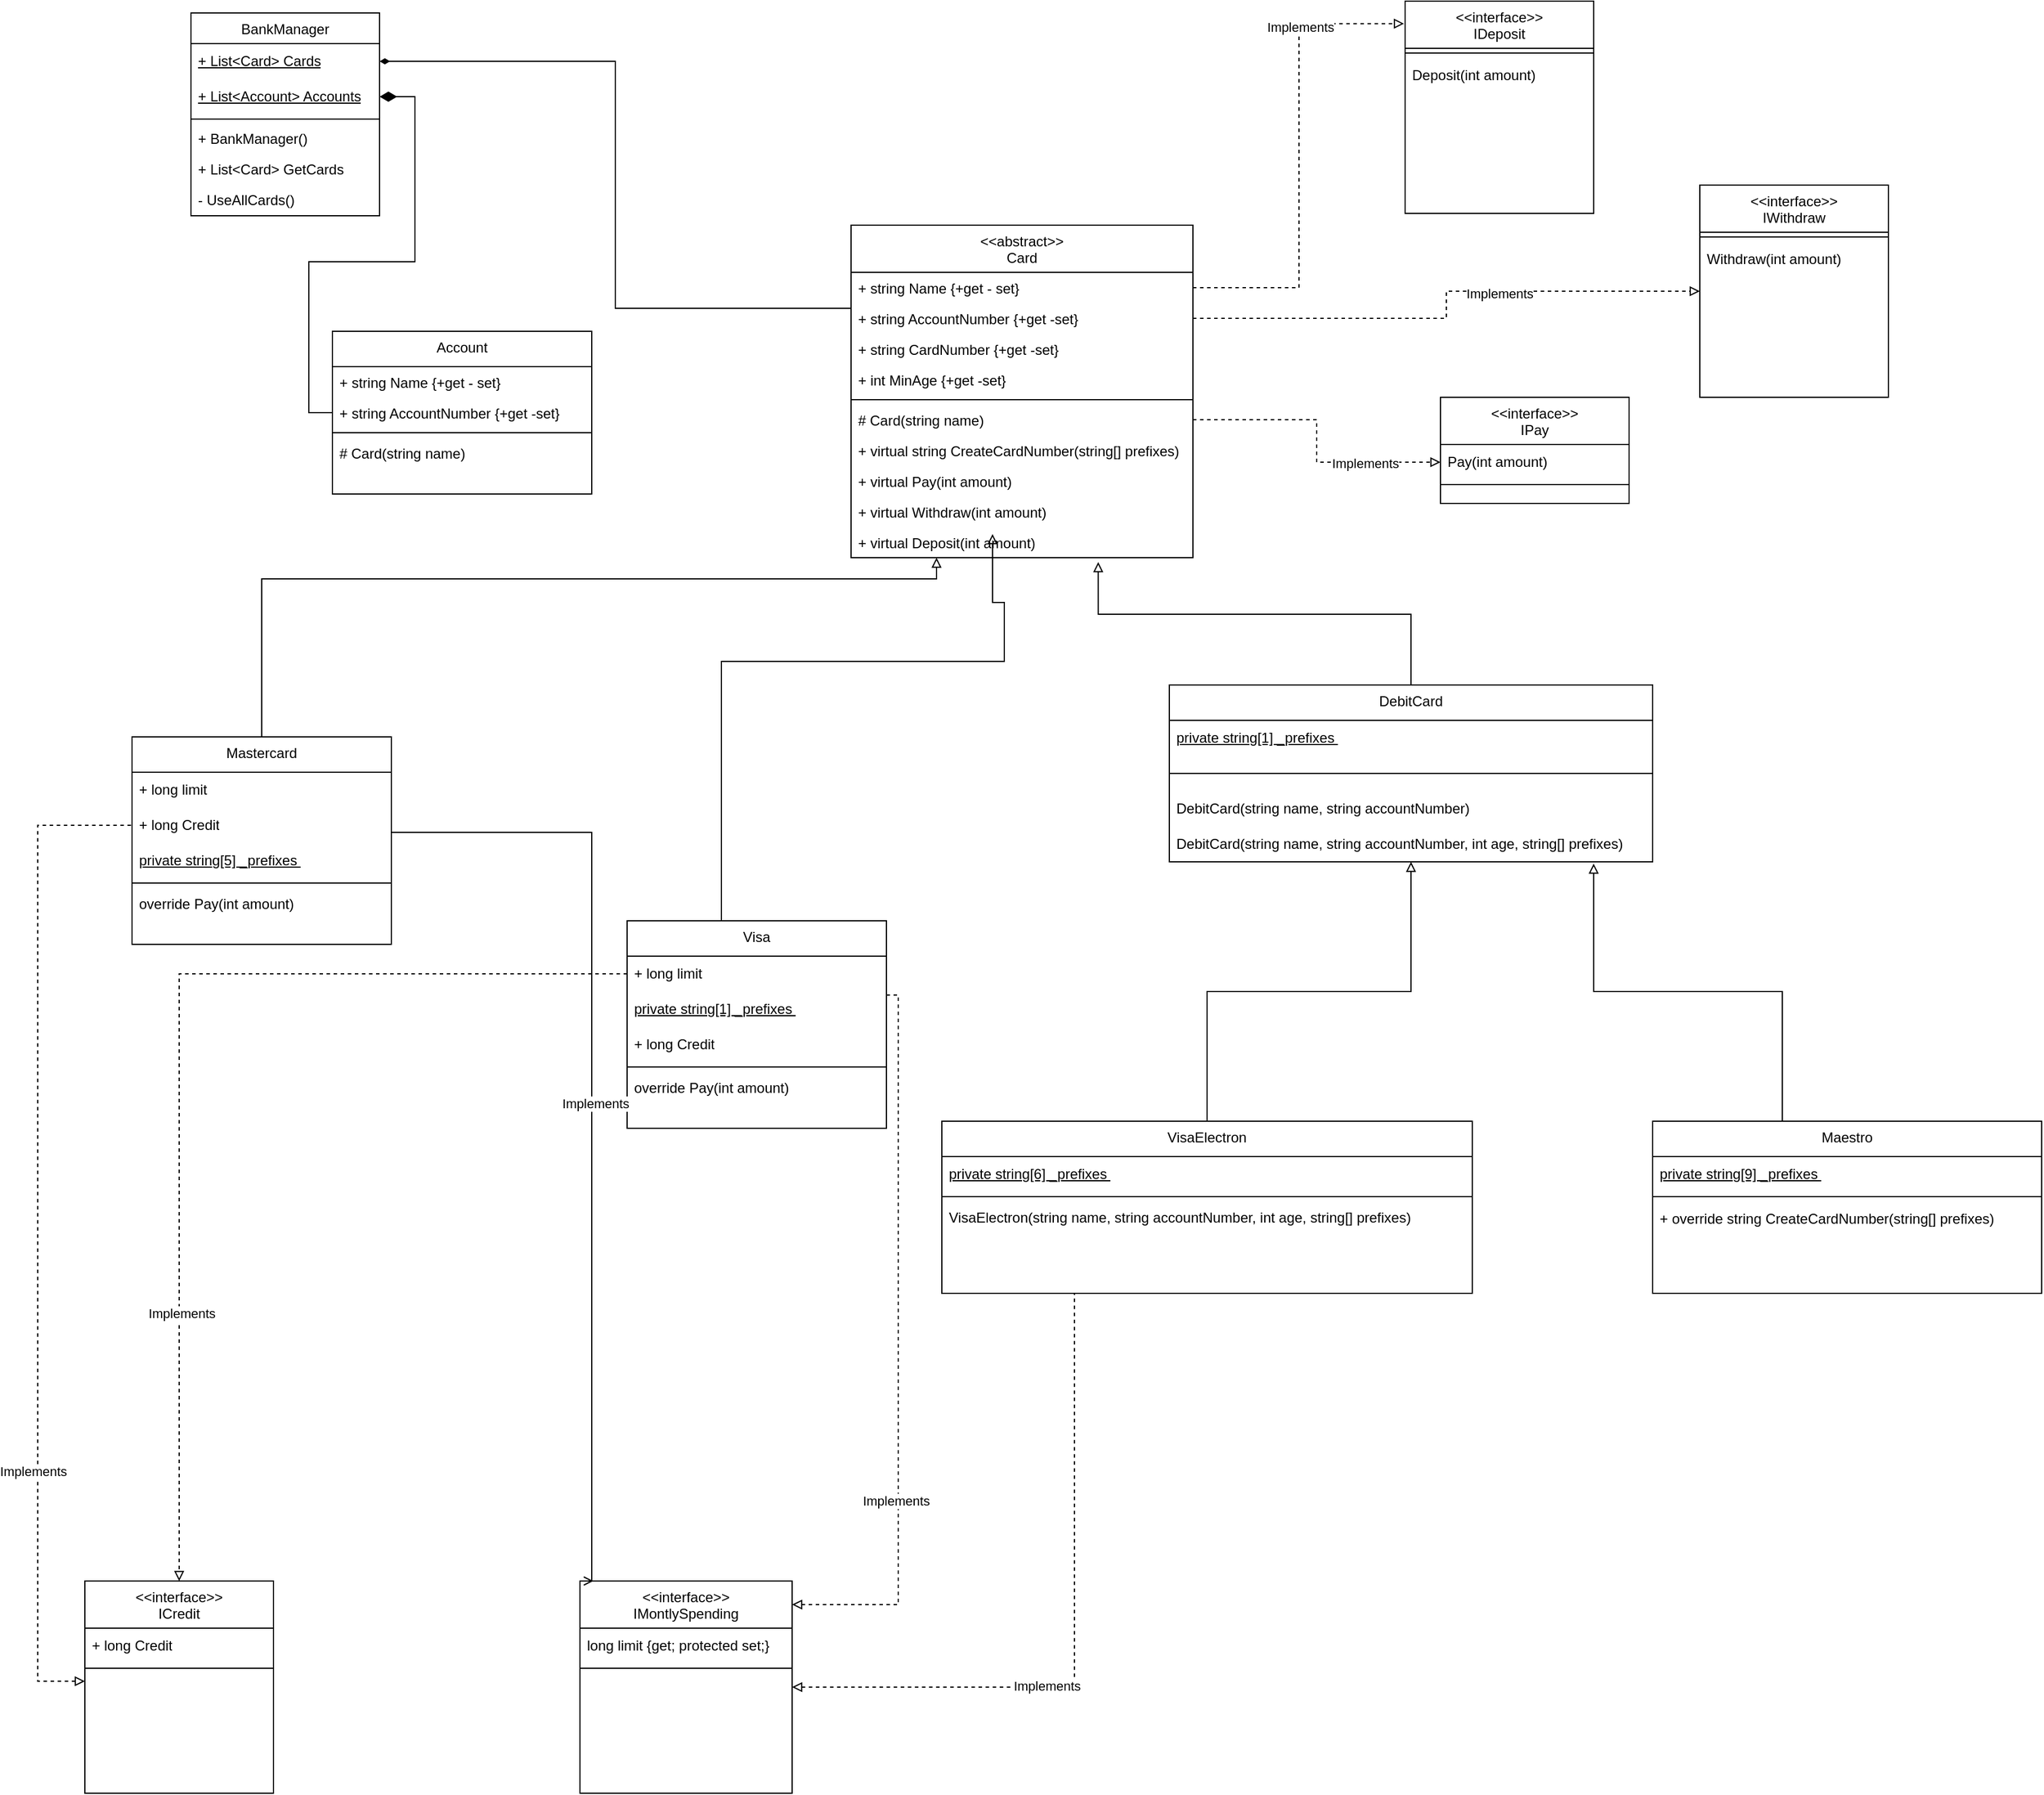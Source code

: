 <mxfile version="21.2.2" type="google">
  <diagram name="Copy of Page-1" id="BDbaHAVZFYecM28tB-B-">
    <mxGraphModel grid="1" page="1" gridSize="10" guides="1" tooltips="1" connect="1" arrows="1" fold="1" pageScale="1" pageWidth="827" pageHeight="1169" math="0" shadow="0">
      <root>
        <mxCell id="VebKBcN3mnJs3e3qyf47-0" />
        <mxCell id="VebKBcN3mnJs3e3qyf47-1" parent="VebKBcN3mnJs3e3qyf47-0" />
        <mxCell id="VebKBcN3mnJs3e3qyf47-2" value="BankManager" style="swimlane;fontStyle=0;align=center;verticalAlign=top;childLayout=stackLayout;horizontal=1;startSize=26;horizontalStack=0;resizeParent=1;resizeLast=0;collapsible=1;marginBottom=0;rounded=0;shadow=0;strokeWidth=1;" parent="VebKBcN3mnJs3e3qyf47-1" vertex="1">
          <mxGeometry x="-250" y="70" width="160" height="172" as="geometry">
            <mxRectangle x="230" y="140" width="160" height="26" as="alternateBounds" />
          </mxGeometry>
        </mxCell>
        <mxCell id="VebKBcN3mnJs3e3qyf47-3" value="&lt;u&gt;+ List&amp;lt;Card&amp;gt; Cards&lt;/u&gt;" style="text;strokeColor=none;fillColor=none;align=left;verticalAlign=middle;spacingLeft=4;spacingRight=4;overflow=hidden;points=[[0,0.5],[1,0.5]];portConstraint=eastwest;rotatable=0;whiteSpace=wrap;html=1;" parent="VebKBcN3mnJs3e3qyf47-2" vertex="1">
          <mxGeometry y="26" width="160" height="30" as="geometry" />
        </mxCell>
        <mxCell id="VebKBcN3mnJs3e3qyf47-4" value="&lt;u&gt;+ List&amp;lt;Account&amp;gt; Accounts&lt;/u&gt;" style="text;strokeColor=none;fillColor=none;align=left;verticalAlign=middle;spacingLeft=4;spacingRight=4;overflow=hidden;points=[[0,0.5],[1,0.5]];portConstraint=eastwest;rotatable=0;whiteSpace=wrap;html=1;" parent="VebKBcN3mnJs3e3qyf47-2" vertex="1">
          <mxGeometry y="56" width="160" height="30" as="geometry" />
        </mxCell>
        <mxCell id="VebKBcN3mnJs3e3qyf47-5" value="" style="line;html=1;strokeWidth=1;align=left;verticalAlign=middle;spacingTop=-1;spacingLeft=3;spacingRight=3;rotatable=0;labelPosition=right;points=[];portConstraint=eastwest;" parent="VebKBcN3mnJs3e3qyf47-2" vertex="1">
          <mxGeometry y="86" width="160" height="8" as="geometry" />
        </mxCell>
        <mxCell id="VebKBcN3mnJs3e3qyf47-6" value="+ BankManager()" style="text;strokeColor=none;fillColor=none;align=left;verticalAlign=middle;spacingLeft=4;spacingRight=4;overflow=hidden;points=[[0,0.5],[1,0.5]];portConstraint=eastwest;rotatable=0;whiteSpace=wrap;html=1;" parent="VebKBcN3mnJs3e3qyf47-2" vertex="1">
          <mxGeometry y="94" width="160" height="26" as="geometry" />
        </mxCell>
        <mxCell id="VebKBcN3mnJs3e3qyf47-7" value="+ List&amp;lt;Card&amp;gt; GetCards" style="text;strokeColor=none;fillColor=none;align=left;verticalAlign=middle;spacingLeft=4;spacingRight=4;overflow=hidden;points=[[0,0.5],[1,0.5]];portConstraint=eastwest;rotatable=0;whiteSpace=wrap;html=1;" parent="VebKBcN3mnJs3e3qyf47-2" vertex="1">
          <mxGeometry y="120" width="160" height="26" as="geometry" />
        </mxCell>
        <mxCell id="VebKBcN3mnJs3e3qyf47-8" value="- UseAllCards()" style="text;strokeColor=none;fillColor=none;align=left;verticalAlign=middle;spacingLeft=4;spacingRight=4;overflow=hidden;points=[[0,0.5],[1,0.5]];portConstraint=eastwest;rotatable=0;whiteSpace=wrap;html=1;" parent="VebKBcN3mnJs3e3qyf47-2" vertex="1">
          <mxGeometry y="146" width="160" height="26" as="geometry" />
        </mxCell>
        <mxCell id="VebKBcN3mnJs3e3qyf47-9" value="&lt;&lt;abstract&gt;&gt;&#xa;Card" style="swimlane;fontStyle=0;align=center;verticalAlign=top;childLayout=stackLayout;horizontal=1;startSize=40;horizontalStack=0;resizeParent=1;resizeLast=0;collapsible=1;marginBottom=0;rounded=0;shadow=0;strokeWidth=1;" parent="VebKBcN3mnJs3e3qyf47-1" vertex="1">
          <mxGeometry x="310" y="250" width="290" height="282" as="geometry">
            <mxRectangle x="230" y="140" width="160" height="26" as="alternateBounds" />
          </mxGeometry>
        </mxCell>
        <mxCell id="VebKBcN3mnJs3e3qyf47-10" value="+ string Name {+get - set}" style="text;align=left;verticalAlign=top;spacingLeft=4;spacingRight=4;overflow=hidden;rotatable=0;points=[[0,0.5],[1,0.5]];portConstraint=eastwest;" parent="VebKBcN3mnJs3e3qyf47-9" vertex="1">
          <mxGeometry y="40" width="290" height="26" as="geometry" />
        </mxCell>
        <mxCell id="VebKBcN3mnJs3e3qyf47-11" value="+ string AccountNumber {+get -set}" style="text;align=left;verticalAlign=top;spacingLeft=4;spacingRight=4;overflow=hidden;rotatable=0;points=[[0,0.5],[1,0.5]];portConstraint=eastwest;rounded=0;shadow=0;html=0;" parent="VebKBcN3mnJs3e3qyf47-9" vertex="1">
          <mxGeometry y="66" width="290" height="26" as="geometry" />
        </mxCell>
        <mxCell id="b7ZgIeELEThNz4QEUEBs-79" value="+ string CardNumber {+get -set}" style="text;align=left;verticalAlign=top;spacingLeft=4;spacingRight=4;overflow=hidden;rotatable=0;points=[[0,0.5],[1,0.5]];portConstraint=eastwest;rounded=0;shadow=0;html=0;" vertex="1" parent="VebKBcN3mnJs3e3qyf47-9">
          <mxGeometry y="92" width="290" height="26" as="geometry" />
        </mxCell>
        <mxCell id="b7ZgIeELEThNz4QEUEBs-80" value="+ int MinAge {+get -set}" style="text;align=left;verticalAlign=top;spacingLeft=4;spacingRight=4;overflow=hidden;rotatable=0;points=[[0,0.5],[1,0.5]];portConstraint=eastwest;rounded=0;shadow=0;html=0;" vertex="1" parent="VebKBcN3mnJs3e3qyf47-9">
          <mxGeometry y="118" width="290" height="26" as="geometry" />
        </mxCell>
        <mxCell id="VebKBcN3mnJs3e3qyf47-12" value="" style="line;html=1;strokeWidth=1;align=left;verticalAlign=middle;spacingTop=-1;spacingLeft=3;spacingRight=3;rotatable=0;labelPosition=right;points=[];portConstraint=eastwest;" parent="VebKBcN3mnJs3e3qyf47-9" vertex="1">
          <mxGeometry y="144" width="290" height="8" as="geometry" />
        </mxCell>
        <mxCell id="VebKBcN3mnJs3e3qyf47-13" value="# Card(string name)" style="text;align=left;verticalAlign=top;spacingLeft=4;spacingRight=4;overflow=hidden;rotatable=0;points=[[0,0.5],[1,0.5]];portConstraint=eastwest;rounded=0;shadow=0;html=0;" parent="VebKBcN3mnJs3e3qyf47-9" vertex="1">
          <mxGeometry y="152" width="290" height="26" as="geometry" />
        </mxCell>
        <mxCell id="b7ZgIeELEThNz4QEUEBs-74" value="+ virtual string CreateCardNumber(string[] prefixes)" style="text;align=left;verticalAlign=top;spacingLeft=4;spacingRight=4;overflow=hidden;rotatable=0;points=[[0,0.5],[1,0.5]];portConstraint=eastwest;rounded=0;shadow=0;html=0;" vertex="1" parent="VebKBcN3mnJs3e3qyf47-9">
          <mxGeometry y="178" width="290" height="26" as="geometry" />
        </mxCell>
        <mxCell id="b7ZgIeELEThNz4QEUEBs-72" value="+ virtual Pay(int amount)" style="text;align=left;verticalAlign=top;spacingLeft=4;spacingRight=4;overflow=hidden;rotatable=0;points=[[0,0.5],[1,0.5]];portConstraint=eastwest;rounded=0;shadow=0;html=0;" vertex="1" parent="VebKBcN3mnJs3e3qyf47-9">
          <mxGeometry y="204" width="290" height="26" as="geometry" />
        </mxCell>
        <mxCell id="b7ZgIeELEThNz4QEUEBs-73" value="+ virtual Withdraw(int amount)" style="text;align=left;verticalAlign=top;spacingLeft=4;spacingRight=4;overflow=hidden;rotatable=0;points=[[0,0.5],[1,0.5]];portConstraint=eastwest;rounded=0;shadow=0;html=0;" vertex="1" parent="VebKBcN3mnJs3e3qyf47-9">
          <mxGeometry y="230" width="290" height="26" as="geometry" />
        </mxCell>
        <mxCell id="b7ZgIeELEThNz4QEUEBs-75" value="+ virtual Deposit(int amount)" style="text;align=left;verticalAlign=top;spacingLeft=4;spacingRight=4;overflow=hidden;rotatable=0;points=[[0,0.5],[1,0.5]];portConstraint=eastwest;rounded=0;shadow=0;html=0;" vertex="1" parent="VebKBcN3mnJs3e3qyf47-9">
          <mxGeometry y="256" width="290" height="26" as="geometry" />
        </mxCell>
        <mxCell id="VebKBcN3mnJs3e3qyf47-14" value="&lt;&lt;interface&gt;&gt;&#xa;IDeposit" style="swimlane;fontStyle=0;align=center;verticalAlign=top;childLayout=stackLayout;horizontal=1;startSize=40;horizontalStack=0;resizeParent=1;resizeLast=0;collapsible=1;marginBottom=0;rounded=0;shadow=0;strokeWidth=1;" parent="VebKBcN3mnJs3e3qyf47-1" vertex="1">
          <mxGeometry x="780" y="60" width="160" height="180" as="geometry">
            <mxRectangle x="230" y="140" width="160" height="26" as="alternateBounds" />
          </mxGeometry>
        </mxCell>
        <mxCell id="VebKBcN3mnJs3e3qyf47-15" value="" style="line;html=1;strokeWidth=1;align=left;verticalAlign=middle;spacingTop=-1;spacingLeft=3;spacingRight=3;rotatable=0;labelPosition=right;points=[];portConstraint=eastwest;" parent="VebKBcN3mnJs3e3qyf47-14" vertex="1">
          <mxGeometry y="40" width="160" height="8" as="geometry" />
        </mxCell>
        <mxCell id="b7ZgIeELEThNz4QEUEBs-77" value="Deposit(int amount)" style="text;strokeColor=none;fillColor=none;align=left;verticalAlign=middle;spacingLeft=4;spacingRight=4;overflow=hidden;points=[[0,0.5],[1,0.5]];portConstraint=eastwest;rotatable=0;whiteSpace=wrap;html=1;" vertex="1" parent="VebKBcN3mnJs3e3qyf47-14">
          <mxGeometry y="48" width="160" height="30" as="geometry" />
        </mxCell>
        <mxCell id="VebKBcN3mnJs3e3qyf47-16" value="&lt;&lt;interface&gt;&gt;&#xa;IWithdraw" style="swimlane;fontStyle=0;align=center;verticalAlign=top;childLayout=stackLayout;horizontal=1;startSize=40;horizontalStack=0;resizeParent=1;resizeLast=0;collapsible=1;marginBottom=0;rounded=0;shadow=0;strokeWidth=1;" parent="VebKBcN3mnJs3e3qyf47-1" vertex="1">
          <mxGeometry x="1030" y="216" width="160" height="180" as="geometry">
            <mxRectangle x="230" y="140" width="160" height="26" as="alternateBounds" />
          </mxGeometry>
        </mxCell>
        <mxCell id="VebKBcN3mnJs3e3qyf47-17" value="" style="line;html=1;strokeWidth=1;align=left;verticalAlign=middle;spacingTop=-1;spacingLeft=3;spacingRight=3;rotatable=0;labelPosition=right;points=[];portConstraint=eastwest;" parent="VebKBcN3mnJs3e3qyf47-16" vertex="1">
          <mxGeometry y="40" width="160" height="8" as="geometry" />
        </mxCell>
        <mxCell id="b7ZgIeELEThNz4QEUEBs-78" value="Withdraw(int amount)" style="text;strokeColor=none;fillColor=none;align=left;verticalAlign=middle;spacingLeft=4;spacingRight=4;overflow=hidden;points=[[0,0.5],[1,0.5]];portConstraint=eastwest;rotatable=0;whiteSpace=wrap;html=1;" vertex="1" parent="VebKBcN3mnJs3e3qyf47-16">
          <mxGeometry y="48" width="160" height="30" as="geometry" />
        </mxCell>
        <mxCell id="VebKBcN3mnJs3e3qyf47-18" value="&lt;&lt;interface&gt;&gt;&#xa;IPay" style="swimlane;fontStyle=0;align=center;verticalAlign=top;childLayout=stackLayout;horizontal=1;startSize=40;horizontalStack=0;resizeParent=1;resizeLast=0;collapsible=1;marginBottom=0;rounded=0;shadow=0;strokeWidth=1;" parent="VebKBcN3mnJs3e3qyf47-1" vertex="1">
          <mxGeometry x="810" y="396" width="160" height="90" as="geometry">
            <mxRectangle x="230" y="140" width="160" height="26" as="alternateBounds" />
          </mxGeometry>
        </mxCell>
        <mxCell id="VebKBcN3mnJs3e3qyf47-19" value="Pay(int amount)" style="text;strokeColor=none;fillColor=none;align=left;verticalAlign=middle;spacingLeft=4;spacingRight=4;overflow=hidden;points=[[0,0.5],[1,0.5]];portConstraint=eastwest;rotatable=0;whiteSpace=wrap;html=1;" parent="VebKBcN3mnJs3e3qyf47-18" vertex="1">
          <mxGeometry y="40" width="160" height="30" as="geometry" />
        </mxCell>
        <mxCell id="VebKBcN3mnJs3e3qyf47-20" value="" style="line;html=1;strokeWidth=1;align=left;verticalAlign=middle;spacingTop=-1;spacingLeft=3;spacingRight=3;rotatable=0;labelPosition=right;points=[];portConstraint=eastwest;" parent="VebKBcN3mnJs3e3qyf47-18" vertex="1">
          <mxGeometry y="70" width="160" height="8" as="geometry" />
        </mxCell>
        <mxCell id="b7ZgIeELEThNz4QEUEBs-49" style="edgeStyle=orthogonalEdgeStyle;rounded=0;orthogonalLoop=1;jettySize=auto;html=1;entryX=0.25;entryY=1;entryDx=0;entryDy=0;endArrow=none;endFill=0;startArrow=block;startFill=0;dashed=1;" edge="1" parent="VebKBcN3mnJs3e3qyf47-1" source="VebKBcN3mnJs3e3qyf47-21" target="VebKBcN3mnJs3e3qyf47-37">
          <mxGeometry relative="1" as="geometry" />
        </mxCell>
        <mxCell id="b7ZgIeELEThNz4QEUEBs-50" value="Implements" style="edgeLabel;html=1;align=center;verticalAlign=middle;resizable=0;points=[];" connectable="0" vertex="1" parent="b7ZgIeELEThNz4QEUEBs-49">
          <mxGeometry x="-0.249" y="1" relative="1" as="geometry">
            <mxPoint as="offset" />
          </mxGeometry>
        </mxCell>
        <mxCell id="VebKBcN3mnJs3e3qyf47-21" value="&lt;&lt;interface&gt;&gt;&#xa;IMontlySpending" style="swimlane;fontStyle=0;align=center;verticalAlign=top;childLayout=stackLayout;horizontal=1;startSize=40;horizontalStack=0;resizeParent=1;resizeLast=0;collapsible=1;marginBottom=0;rounded=0;shadow=0;strokeWidth=1;" parent="VebKBcN3mnJs3e3qyf47-1" vertex="1">
          <mxGeometry x="80" y="1400" width="180" height="180" as="geometry">
            <mxRectangle x="230" y="140" width="160" height="26" as="alternateBounds" />
          </mxGeometry>
        </mxCell>
        <mxCell id="b7ZgIeELEThNz4QEUEBs-48" value="long limit {get; protected set;}" style="text;strokeColor=none;fillColor=none;align=left;verticalAlign=middle;spacingLeft=4;spacingRight=4;overflow=hidden;points=[[0,0.5],[1,0.5]];portConstraint=eastwest;rotatable=0;whiteSpace=wrap;html=1;" vertex="1" parent="VebKBcN3mnJs3e3qyf47-21">
          <mxGeometry y="40" width="180" height="30" as="geometry" />
        </mxCell>
        <mxCell id="VebKBcN3mnJs3e3qyf47-22" value="" style="line;html=1;strokeWidth=1;align=left;verticalAlign=middle;spacingTop=-1;spacingLeft=3;spacingRight=3;rotatable=0;labelPosition=right;points=[];portConstraint=eastwest;" parent="VebKBcN3mnJs3e3qyf47-21" vertex="1">
          <mxGeometry y="70" width="180" height="8" as="geometry" />
        </mxCell>
        <mxCell id="b7ZgIeELEThNz4QEUEBs-21" style="edgeStyle=orthogonalEdgeStyle;rounded=0;orthogonalLoop=1;jettySize=auto;html=1;entryX=0.25;entryY=1;entryDx=0;entryDy=0;exitX=0.5;exitY=0;exitDx=0;exitDy=0;endArrow=block;endFill=0;" edge="1" parent="VebKBcN3mnJs3e3qyf47-1" source="VebKBcN3mnJs3e3qyf47-23" target="VebKBcN3mnJs3e3qyf47-9">
          <mxGeometry relative="1" as="geometry">
            <Array as="points">
              <mxPoint x="-60" y="550" />
              <mxPoint x="365" y="550" />
            </Array>
          </mxGeometry>
        </mxCell>
        <mxCell id="VebKBcN3mnJs3e3qyf47-23" value="Mastercard" style="swimlane;fontStyle=0;align=center;verticalAlign=top;childLayout=stackLayout;horizontal=1;startSize=30;horizontalStack=0;resizeParent=1;resizeLast=0;collapsible=1;marginBottom=0;rounded=0;shadow=0;strokeWidth=1;" parent="VebKBcN3mnJs3e3qyf47-1" vertex="1">
          <mxGeometry x="-300" y="684" width="220" height="176" as="geometry">
            <mxRectangle x="230" y="140" width="160" height="26" as="alternateBounds" />
          </mxGeometry>
        </mxCell>
        <mxCell id="b7ZgIeELEThNz4QEUEBs-55" value="+ long limit" style="text;strokeColor=none;fillColor=none;align=left;verticalAlign=middle;spacingLeft=4;spacingRight=4;overflow=hidden;points=[[0,0.5],[1,0.5]];portConstraint=eastwest;rotatable=0;whiteSpace=wrap;html=1;" vertex="1" parent="VebKBcN3mnJs3e3qyf47-23">
          <mxGeometry y="30" width="220" height="30" as="geometry" />
        </mxCell>
        <mxCell id="VebKBcN3mnJs3e3qyf47-24" value="+ long Credit" style="text;strokeColor=none;fillColor=none;align=left;verticalAlign=middle;spacingLeft=4;spacingRight=4;overflow=hidden;points=[[0,0.5],[1,0.5]];portConstraint=eastwest;rotatable=0;whiteSpace=wrap;html=1;" parent="VebKBcN3mnJs3e3qyf47-23" vertex="1">
          <mxGeometry y="60" width="220" height="30" as="geometry" />
        </mxCell>
        <mxCell id="b7ZgIeELEThNz4QEUEBs-70" value="&lt;u style=&quot;&quot;&gt;private string[5] _prefixes&amp;nbsp;&lt;/u&gt;" style="text;strokeColor=none;fillColor=none;align=left;verticalAlign=middle;spacingLeft=4;spacingRight=4;overflow=hidden;points=[[0,0.5],[1,0.5]];portConstraint=eastwest;rotatable=0;whiteSpace=wrap;html=1;" vertex="1" parent="VebKBcN3mnJs3e3qyf47-23">
          <mxGeometry y="90" width="220" height="30" as="geometry" />
        </mxCell>
        <mxCell id="VebKBcN3mnJs3e3qyf47-25" value="" style="line;html=1;strokeWidth=1;align=left;verticalAlign=middle;spacingTop=-1;spacingLeft=3;spacingRight=3;rotatable=0;labelPosition=right;points=[];portConstraint=eastwest;" parent="VebKBcN3mnJs3e3qyf47-23" vertex="1">
          <mxGeometry y="120" width="220" height="8" as="geometry" />
        </mxCell>
        <mxCell id="VebKBcN3mnJs3e3qyf47-27" value="override Pay(int amount)" style="text;align=left;verticalAlign=top;spacingLeft=4;spacingRight=4;overflow=hidden;rotatable=0;points=[[0,0.5],[1,0.5]];portConstraint=eastwest;rounded=0;shadow=0;html=0;" parent="VebKBcN3mnJs3e3qyf47-23" vertex="1">
          <mxGeometry y="128" width="220" height="26" as="geometry" />
        </mxCell>
        <mxCell id="b7ZgIeELEThNz4QEUEBs-19" style="edgeStyle=orthogonalEdgeStyle;rounded=0;orthogonalLoop=1;jettySize=auto;html=1;entryX=0.5;entryY=1;entryDx=0;entryDy=0;endArrow=block;endFill=0;" edge="1" parent="VebKBcN3mnJs3e3qyf47-1" source="VebKBcN3mnJs3e3qyf47-37" target="b7ZgIeELEThNz4QEUEBs-13">
          <mxGeometry relative="1" as="geometry" />
        </mxCell>
        <mxCell id="VebKBcN3mnJs3e3qyf47-37" value="VisaElectron" style="swimlane;fontStyle=0;align=center;verticalAlign=top;childLayout=stackLayout;horizontal=1;startSize=30;horizontalStack=0;resizeParent=1;resizeLast=0;collapsible=1;marginBottom=0;rounded=0;shadow=0;strokeWidth=1;" parent="VebKBcN3mnJs3e3qyf47-1" vertex="1">
          <mxGeometry x="387" y="1010" width="450" height="146" as="geometry">
            <mxRectangle x="230" y="140" width="160" height="26" as="alternateBounds" />
          </mxGeometry>
        </mxCell>
        <mxCell id="b7ZgIeELEThNz4QEUEBs-68" value="&lt;u style=&quot;&quot;&gt;private string[6] _prefixes&amp;nbsp;&lt;/u&gt;" style="text;strokeColor=none;fillColor=none;align=left;verticalAlign=middle;spacingLeft=4;spacingRight=4;overflow=hidden;points=[[0,0.5],[1,0.5]];portConstraint=eastwest;rotatable=0;whiteSpace=wrap;html=1;" vertex="1" parent="VebKBcN3mnJs3e3qyf47-37">
          <mxGeometry y="30" width="450" height="30" as="geometry" />
        </mxCell>
        <mxCell id="VebKBcN3mnJs3e3qyf47-38" value="" style="line;html=1;strokeWidth=1;align=left;verticalAlign=middle;spacingTop=-1;spacingLeft=3;spacingRight=3;rotatable=0;labelPosition=right;points=[];portConstraint=eastwest;" parent="VebKBcN3mnJs3e3qyf47-37" vertex="1">
          <mxGeometry y="60" width="450" height="8" as="geometry" />
        </mxCell>
        <mxCell id="b7ZgIeELEThNz4QEUEBs-23" value="VisaElectron(string name, string accountNumber, int age, string[] prefixes)" style="text;align=left;verticalAlign=top;spacingLeft=4;spacingRight=4;overflow=hidden;rotatable=0;points=[[0,0.5],[1,0.5]];portConstraint=eastwest;rounded=0;shadow=0;html=0;" vertex="1" parent="VebKBcN3mnJs3e3qyf47-37">
          <mxGeometry y="68" width="450" height="26" as="geometry" />
        </mxCell>
        <mxCell id="b7ZgIeELEThNz4QEUEBs-22" style="edgeStyle=orthogonalEdgeStyle;rounded=0;orthogonalLoop=1;jettySize=auto;html=1;endArrow=block;endFill=0;" edge="1" parent="VebKBcN3mnJs3e3qyf47-1" source="b7ZgIeELEThNz4QEUEBs-2">
          <mxGeometry relative="1" as="geometry">
            <mxPoint x="430" y="512" as="targetPoint" />
            <Array as="points">
              <mxPoint x="200" y="620" />
              <mxPoint x="440" y="620" />
              <mxPoint x="440" y="570" />
              <mxPoint x="430" y="570" />
            </Array>
          </mxGeometry>
        </mxCell>
        <mxCell id="b7ZgIeELEThNz4QEUEBs-51" style="edgeStyle=orthogonalEdgeStyle;rounded=0;orthogonalLoop=1;jettySize=auto;html=1;endArrow=block;endFill=0;dashed=1;" edge="1" parent="VebKBcN3mnJs3e3qyf47-1" source="b7ZgIeELEThNz4QEUEBs-2" target="VebKBcN3mnJs3e3qyf47-21">
          <mxGeometry relative="1" as="geometry">
            <Array as="points">
              <mxPoint x="350" y="903" />
              <mxPoint x="350" y="1420" />
            </Array>
          </mxGeometry>
        </mxCell>
        <mxCell id="b7ZgIeELEThNz4QEUEBs-52" value="Implements" style="edgeLabel;html=1;align=center;verticalAlign=middle;resizable=0;points=[];" connectable="0" vertex="1" parent="b7ZgIeELEThNz4QEUEBs-51">
          <mxGeometry x="0.422" y="-2" relative="1" as="geometry">
            <mxPoint as="offset" />
          </mxGeometry>
        </mxCell>
        <mxCell id="b7ZgIeELEThNz4QEUEBs-2" value="Visa" style="swimlane;fontStyle=0;align=center;verticalAlign=top;childLayout=stackLayout;horizontal=1;startSize=30;horizontalStack=0;resizeParent=1;resizeLast=0;collapsible=1;marginBottom=0;rounded=0;shadow=0;strokeWidth=1;" vertex="1" parent="VebKBcN3mnJs3e3qyf47-1">
          <mxGeometry x="120" y="840" width="220" height="176" as="geometry">
            <mxRectangle x="230" y="140" width="160" height="26" as="alternateBounds" />
          </mxGeometry>
        </mxCell>
        <mxCell id="b7ZgIeELEThNz4QEUEBs-3" value="+ long limit" style="text;strokeColor=none;fillColor=none;align=left;verticalAlign=middle;spacingLeft=4;spacingRight=4;overflow=hidden;points=[[0,0.5],[1,0.5]];portConstraint=eastwest;rotatable=0;whiteSpace=wrap;html=1;" vertex="1" parent="b7ZgIeELEThNz4QEUEBs-2">
          <mxGeometry y="30" width="220" height="30" as="geometry" />
        </mxCell>
        <mxCell id="b7ZgIeELEThNz4QEUEBs-69" value="&lt;u style=&quot;&quot;&gt;private string[1] _prefixes&amp;nbsp;&lt;/u&gt;" style="text;strokeColor=none;fillColor=none;align=left;verticalAlign=middle;spacingLeft=4;spacingRight=4;overflow=hidden;points=[[0,0.5],[1,0.5]];portConstraint=eastwest;rotatable=0;whiteSpace=wrap;html=1;" vertex="1" parent="b7ZgIeELEThNz4QEUEBs-2">
          <mxGeometry y="60" width="220" height="30" as="geometry" />
        </mxCell>
        <mxCell id="b7ZgIeELEThNz4QEUEBs-56" value="+ long Credit" style="text;strokeColor=none;fillColor=none;align=left;verticalAlign=middle;spacingLeft=4;spacingRight=4;overflow=hidden;points=[[0,0.5],[1,0.5]];portConstraint=eastwest;rotatable=0;whiteSpace=wrap;html=1;" vertex="1" parent="b7ZgIeELEThNz4QEUEBs-2">
          <mxGeometry y="90" width="220" height="30" as="geometry" />
        </mxCell>
        <mxCell id="b7ZgIeELEThNz4QEUEBs-4" value="" style="line;html=1;strokeWidth=1;align=left;verticalAlign=middle;spacingTop=-1;spacingLeft=3;spacingRight=3;rotatable=0;labelPosition=right;points=[];portConstraint=eastwest;" vertex="1" parent="b7ZgIeELEThNz4QEUEBs-2">
          <mxGeometry y="120" width="220" height="8" as="geometry" />
        </mxCell>
        <mxCell id="b7ZgIeELEThNz4QEUEBs-6" value="override Pay(int amount)" style="text;align=left;verticalAlign=top;spacingLeft=4;spacingRight=4;overflow=hidden;rotatable=0;points=[[0,0.5],[1,0.5]];portConstraint=eastwest;rounded=0;shadow=0;html=0;" vertex="1" parent="b7ZgIeELEThNz4QEUEBs-2">
          <mxGeometry y="128" width="220" height="26" as="geometry" />
        </mxCell>
        <mxCell id="b7ZgIeELEThNz4QEUEBs-18" style="edgeStyle=orthogonalEdgeStyle;rounded=0;orthogonalLoop=1;jettySize=auto;html=1;entryX=0.878;entryY=1.052;entryDx=0;entryDy=0;entryPerimeter=0;endArrow=block;endFill=0;" edge="1" parent="VebKBcN3mnJs3e3qyf47-1" source="b7ZgIeELEThNz4QEUEBs-8" target="b7ZgIeELEThNz4QEUEBs-57">
          <mxGeometry relative="1" as="geometry">
            <Array as="points">
              <mxPoint x="1100" y="900" />
              <mxPoint x="940" y="900" />
            </Array>
          </mxGeometry>
        </mxCell>
        <mxCell id="b7ZgIeELEThNz4QEUEBs-8" value="Maestro" style="swimlane;fontStyle=0;align=center;verticalAlign=top;childLayout=stackLayout;horizontal=1;startSize=30;horizontalStack=0;resizeParent=1;resizeLast=0;collapsible=1;marginBottom=0;rounded=0;shadow=0;strokeWidth=1;" vertex="1" parent="VebKBcN3mnJs3e3qyf47-1">
          <mxGeometry x="990" y="1010" width="330" height="146" as="geometry">
            <mxRectangle x="230" y="140" width="160" height="26" as="alternateBounds" />
          </mxGeometry>
        </mxCell>
        <mxCell id="b7ZgIeELEThNz4QEUEBs-67" value="&lt;u style=&quot;&quot;&gt;private string[9] _prefixes&amp;nbsp;&lt;/u&gt;" style="text;strokeColor=none;fillColor=none;align=left;verticalAlign=middle;spacingLeft=4;spacingRight=4;overflow=hidden;points=[[0,0.5],[1,0.5]];portConstraint=eastwest;rotatable=0;whiteSpace=wrap;html=1;" vertex="1" parent="b7ZgIeELEThNz4QEUEBs-8">
          <mxGeometry y="30" width="330" height="30" as="geometry" />
        </mxCell>
        <mxCell id="b7ZgIeELEThNz4QEUEBs-9" value="" style="line;html=1;strokeWidth=1;align=left;verticalAlign=middle;spacingTop=-1;spacingLeft=3;spacingRight=3;rotatable=0;labelPosition=right;points=[];portConstraint=eastwest;" vertex="1" parent="b7ZgIeELEThNz4QEUEBs-8">
          <mxGeometry y="60" width="330" height="8" as="geometry" />
        </mxCell>
        <mxCell id="b7ZgIeELEThNz4QEUEBs-66" value="+ override string CreateCardNumber(string[] prefixes)" style="text;strokeColor=none;fillColor=none;align=left;verticalAlign=middle;spacingLeft=4;spacingRight=4;overflow=hidden;points=[[0,0.5],[1,0.5]];portConstraint=eastwest;rotatable=0;whiteSpace=wrap;html=1;" vertex="1" parent="b7ZgIeELEThNz4QEUEBs-8">
          <mxGeometry y="68" width="330" height="30" as="geometry" />
        </mxCell>
        <mxCell id="b7ZgIeELEThNz4QEUEBs-76" style="edgeStyle=orthogonalEdgeStyle;rounded=0;orthogonalLoop=1;jettySize=auto;html=1;entryX=0.723;entryY=1.145;entryDx=0;entryDy=0;entryPerimeter=0;endArrow=block;endFill=0;" edge="1" parent="VebKBcN3mnJs3e3qyf47-1" source="b7ZgIeELEThNz4QEUEBs-13" target="b7ZgIeELEThNz4QEUEBs-75">
          <mxGeometry relative="1" as="geometry">
            <Array as="points">
              <mxPoint x="785" y="580" />
              <mxPoint x="520" y="580" />
            </Array>
          </mxGeometry>
        </mxCell>
        <mxCell id="b7ZgIeELEThNz4QEUEBs-13" value="DebitCard" style="swimlane;fontStyle=0;align=center;verticalAlign=top;childLayout=stackLayout;horizontal=1;startSize=30;horizontalStack=0;resizeParent=1;resizeLast=0;collapsible=1;marginBottom=0;rounded=0;shadow=0;strokeWidth=1;" vertex="1" parent="VebKBcN3mnJs3e3qyf47-1">
          <mxGeometry x="580" y="640" width="410" height="150" as="geometry">
            <mxRectangle x="230" y="140" width="160" height="26" as="alternateBounds" />
          </mxGeometry>
        </mxCell>
        <mxCell id="b7ZgIeELEThNz4QEUEBs-71" value="&lt;u style=&quot;&quot;&gt;private string[1] _prefixes&amp;nbsp;&lt;/u&gt;" style="text;strokeColor=none;fillColor=none;align=left;verticalAlign=middle;spacingLeft=4;spacingRight=4;overflow=hidden;points=[[0,0.5],[1,0.5]];portConstraint=eastwest;rotatable=0;whiteSpace=wrap;html=1;" vertex="1" parent="b7ZgIeELEThNz4QEUEBs-13">
          <mxGeometry y="30" width="410" height="30" as="geometry" />
        </mxCell>
        <mxCell id="b7ZgIeELEThNz4QEUEBs-14" value="" style="line;html=1;strokeWidth=1;align=left;verticalAlign=middle;spacingTop=-1;spacingLeft=3;spacingRight=3;rotatable=0;labelPosition=right;points=[];portConstraint=eastwest;" vertex="1" parent="b7ZgIeELEThNz4QEUEBs-13">
          <mxGeometry y="60" width="410" height="30" as="geometry" />
        </mxCell>
        <mxCell id="b7ZgIeELEThNz4QEUEBs-58" value="DebitCard(string name, string accountNumber)" style="text;strokeColor=none;fillColor=none;align=left;verticalAlign=middle;spacingLeft=4;spacingRight=4;overflow=hidden;points=[[0,0.5],[1,0.5]];portConstraint=eastwest;rotatable=0;whiteSpace=wrap;html=1;" vertex="1" parent="b7ZgIeELEThNz4QEUEBs-13">
          <mxGeometry y="90" width="410" height="30" as="geometry" />
        </mxCell>
        <mxCell id="b7ZgIeELEThNz4QEUEBs-57" value="DebitCard(string name, string accountNumber, int age, string[] prefixes)" style="text;strokeColor=none;fillColor=none;align=left;verticalAlign=middle;spacingLeft=4;spacingRight=4;overflow=hidden;points=[[0,0.5],[1,0.5]];portConstraint=eastwest;rotatable=0;whiteSpace=wrap;html=1;" vertex="1" parent="b7ZgIeELEThNz4QEUEBs-13">
          <mxGeometry y="120" width="410" height="30" as="geometry" />
        </mxCell>
        <mxCell id="b7ZgIeELEThNz4QEUEBs-27" style="edgeStyle=orthogonalEdgeStyle;rounded=0;orthogonalLoop=1;jettySize=auto;html=1;entryX=0;entryY=0.5;entryDx=0;entryDy=0;endArrow=none;endFill=0;startArrow=block;startFill=0;exitX=0;exitY=0.5;exitDx=0;exitDy=0;dashed=1;" edge="1" parent="VebKBcN3mnJs3e3qyf47-1" target="VebKBcN3mnJs3e3qyf47-24">
          <mxGeometry relative="1" as="geometry">
            <mxPoint x="-340" y="1485" as="sourcePoint" />
            <Array as="points">
              <mxPoint x="-380" y="1485" />
              <mxPoint x="-380" y="759" />
            </Array>
          </mxGeometry>
        </mxCell>
        <mxCell id="b7ZgIeELEThNz4QEUEBs-28" value="Implements" style="edgeLabel;html=1;align=center;verticalAlign=middle;resizable=0;points=[];" connectable="0" vertex="1" parent="b7ZgIeELEThNz4QEUEBs-27">
          <mxGeometry x="-0.485" y="4" relative="1" as="geometry">
            <mxPoint as="offset" />
          </mxGeometry>
        </mxCell>
        <mxCell id="b7ZgIeELEThNz4QEUEBs-24" value="&lt;&lt;interface&gt;&gt;&#xa;ICredit" style="swimlane;fontStyle=0;align=center;verticalAlign=top;childLayout=stackLayout;horizontal=1;startSize=40;horizontalStack=0;resizeParent=1;resizeLast=0;collapsible=1;marginBottom=0;rounded=0;shadow=0;strokeWidth=1;" vertex="1" parent="VebKBcN3mnJs3e3qyf47-1">
          <mxGeometry x="-340" y="1400" width="160" height="180" as="geometry">
            <mxRectangle x="230" y="140" width="160" height="26" as="alternateBounds" />
          </mxGeometry>
        </mxCell>
        <mxCell id="b7ZgIeELEThNz4QEUEBs-29" value="+ long Credit" style="text;strokeColor=none;fillColor=none;align=left;verticalAlign=middle;spacingLeft=4;spacingRight=4;overflow=hidden;points=[[0,0.5],[1,0.5]];portConstraint=eastwest;rotatable=0;whiteSpace=wrap;html=1;" vertex="1" parent="b7ZgIeELEThNz4QEUEBs-24">
          <mxGeometry y="40" width="160" height="30" as="geometry" />
        </mxCell>
        <mxCell id="b7ZgIeELEThNz4QEUEBs-25" value="" style="line;html=1;strokeWidth=1;align=left;verticalAlign=middle;spacingTop=-1;spacingLeft=3;spacingRight=3;rotatable=0;labelPosition=right;points=[];portConstraint=eastwest;" vertex="1" parent="b7ZgIeELEThNz4QEUEBs-24">
          <mxGeometry y="70" width="160" height="8" as="geometry" />
        </mxCell>
        <mxCell id="b7ZgIeELEThNz4QEUEBs-31" style="edgeStyle=orthogonalEdgeStyle;rounded=0;orthogonalLoop=1;jettySize=auto;html=1;exitX=0;exitY=0.5;exitDx=0;exitDy=0;entryX=0.5;entryY=0;entryDx=0;entryDy=0;endArrow=block;endFill=0;dashed=1;" edge="1" parent="VebKBcN3mnJs3e3qyf47-1" source="b7ZgIeELEThNz4QEUEBs-3" target="b7ZgIeELEThNz4QEUEBs-24">
          <mxGeometry relative="1" as="geometry" />
        </mxCell>
        <mxCell id="b7ZgIeELEThNz4QEUEBs-33" value="Implements" style="edgeLabel;html=1;align=center;verticalAlign=middle;resizable=0;points=[];" connectable="0" vertex="1" parent="b7ZgIeELEThNz4QEUEBs-31">
          <mxGeometry x="0.492" y="2" relative="1" as="geometry">
            <mxPoint as="offset" />
          </mxGeometry>
        </mxCell>
        <mxCell id="b7ZgIeELEThNz4QEUEBs-34" style="edgeStyle=orthogonalEdgeStyle;rounded=0;orthogonalLoop=1;jettySize=auto;html=1;exitX=1;exitY=0.5;exitDx=0;exitDy=0;entryX=-0.006;entryY=0.106;entryDx=0;entryDy=0;entryPerimeter=0;dashed=1;endArrow=block;endFill=0;" edge="1" parent="VebKBcN3mnJs3e3qyf47-1" source="VebKBcN3mnJs3e3qyf47-10" target="VebKBcN3mnJs3e3qyf47-14">
          <mxGeometry relative="1" as="geometry" />
        </mxCell>
        <mxCell id="b7ZgIeELEThNz4QEUEBs-35" value="Implements" style="edgeLabel;html=1;align=center;verticalAlign=middle;resizable=0;points=[];" connectable="0" vertex="1" parent="b7ZgIeELEThNz4QEUEBs-34">
          <mxGeometry x="0.562" y="-3" relative="1" as="geometry">
            <mxPoint as="offset" />
          </mxGeometry>
        </mxCell>
        <mxCell id="b7ZgIeELEThNz4QEUEBs-36" style="edgeStyle=orthogonalEdgeStyle;rounded=0;orthogonalLoop=1;jettySize=auto;html=1;exitX=1;exitY=0.5;exitDx=0;exitDy=0;dashed=1;endArrow=block;endFill=0;" edge="1" parent="VebKBcN3mnJs3e3qyf47-1" source="VebKBcN3mnJs3e3qyf47-11" target="VebKBcN3mnJs3e3qyf47-16">
          <mxGeometry relative="1" as="geometry" />
        </mxCell>
        <mxCell id="b7ZgIeELEThNz4QEUEBs-37" value="Implements" style="edgeLabel;html=1;align=center;verticalAlign=middle;resizable=0;points=[];" connectable="0" vertex="1" parent="b7ZgIeELEThNz4QEUEBs-36">
          <mxGeometry x="0.247" y="-2" relative="1" as="geometry">
            <mxPoint as="offset" />
          </mxGeometry>
        </mxCell>
        <mxCell id="b7ZgIeELEThNz4QEUEBs-39" style="edgeStyle=orthogonalEdgeStyle;rounded=0;orthogonalLoop=1;jettySize=auto;html=1;entryX=0;entryY=0.5;entryDx=0;entryDy=0;dashed=1;endArrow=block;endFill=0;" edge="1" parent="VebKBcN3mnJs3e3qyf47-1" source="VebKBcN3mnJs3e3qyf47-13" target="VebKBcN3mnJs3e3qyf47-19">
          <mxGeometry relative="1" as="geometry" />
        </mxCell>
        <mxCell id="b7ZgIeELEThNz4QEUEBs-40" value="Implements" style="edgeLabel;html=1;align=center;verticalAlign=middle;resizable=0;points=[];" connectable="0" vertex="1" parent="b7ZgIeELEThNz4QEUEBs-39">
          <mxGeometry x="0.48" y="-1" relative="1" as="geometry">
            <mxPoint as="offset" />
          </mxGeometry>
        </mxCell>
        <mxCell id="b7ZgIeELEThNz4QEUEBs-53" style="edgeStyle=orthogonalEdgeStyle;rounded=0;orthogonalLoop=1;jettySize=auto;html=1;endArrow=open;endFill=0;entryX=0.063;entryY=0;entryDx=0;entryDy=0;entryPerimeter=0;" edge="1" parent="VebKBcN3mnJs3e3qyf47-1" source="VebKBcN3mnJs3e3qyf47-23" target="VebKBcN3mnJs3e3qyf47-21">
          <mxGeometry relative="1" as="geometry">
            <mxPoint x="10" y="1360" as="targetPoint" />
            <Array as="points">
              <mxPoint x="90" y="765" />
              <mxPoint x="90" y="1400" />
            </Array>
          </mxGeometry>
        </mxCell>
        <mxCell id="b7ZgIeELEThNz4QEUEBs-54" value="Implements" style="edgeLabel;html=1;align=center;verticalAlign=middle;resizable=0;points=[];" connectable="0" vertex="1" parent="b7ZgIeELEThNz4QEUEBs-53">
          <mxGeometry x="-0.009" y="3" relative="1" as="geometry">
            <mxPoint as="offset" />
          </mxGeometry>
        </mxCell>
        <mxCell id="b7ZgIeELEThNz4QEUEBs-59" value="Account" style="swimlane;fontStyle=0;align=center;verticalAlign=top;childLayout=stackLayout;horizontal=1;startSize=30;horizontalStack=0;resizeParent=1;resizeLast=0;collapsible=1;marginBottom=0;rounded=0;shadow=0;strokeWidth=1;" vertex="1" parent="VebKBcN3mnJs3e3qyf47-1">
          <mxGeometry x="-130" y="340" width="220" height="138" as="geometry">
            <mxRectangle x="230" y="140" width="160" height="26" as="alternateBounds" />
          </mxGeometry>
        </mxCell>
        <mxCell id="b7ZgIeELEThNz4QEUEBs-60" value="+ string Name {+get - set}" style="text;align=left;verticalAlign=top;spacingLeft=4;spacingRight=4;overflow=hidden;rotatable=0;points=[[0,0.5],[1,0.5]];portConstraint=eastwest;" vertex="1" parent="b7ZgIeELEThNz4QEUEBs-59">
          <mxGeometry y="30" width="220" height="26" as="geometry" />
        </mxCell>
        <mxCell id="b7ZgIeELEThNz4QEUEBs-61" value="+ string AccountNumber {+get -set}" style="text;align=left;verticalAlign=top;spacingLeft=4;spacingRight=4;overflow=hidden;rotatable=0;points=[[0,0.5],[1,0.5]];portConstraint=eastwest;rounded=0;shadow=0;html=0;" vertex="1" parent="b7ZgIeELEThNz4QEUEBs-59">
          <mxGeometry y="56" width="220" height="26" as="geometry" />
        </mxCell>
        <mxCell id="b7ZgIeELEThNz4QEUEBs-62" value="" style="line;html=1;strokeWidth=1;align=left;verticalAlign=middle;spacingTop=-1;spacingLeft=3;spacingRight=3;rotatable=0;labelPosition=right;points=[];portConstraint=eastwest;" vertex="1" parent="b7ZgIeELEThNz4QEUEBs-59">
          <mxGeometry y="82" width="220" height="8" as="geometry" />
        </mxCell>
        <mxCell id="b7ZgIeELEThNz4QEUEBs-63" value="# Card(string name)" style="text;align=left;verticalAlign=top;spacingLeft=4;spacingRight=4;overflow=hidden;rotatable=0;points=[[0,0.5],[1,0.5]];portConstraint=eastwest;rounded=0;shadow=0;html=0;" vertex="1" parent="b7ZgIeELEThNz4QEUEBs-59">
          <mxGeometry y="90" width="220" height="26" as="geometry" />
        </mxCell>
        <mxCell id="b7ZgIeELEThNz4QEUEBs-64" style="edgeStyle=orthogonalEdgeStyle;rounded=0;orthogonalLoop=1;jettySize=auto;html=1;entryX=0;entryY=0.5;entryDx=0;entryDy=0;endArrow=none;endFill=0;startArrow=diamondThin;startFill=1;endSize=15;startSize=12;" edge="1" parent="VebKBcN3mnJs3e3qyf47-1" source="VebKBcN3mnJs3e3qyf47-4" target="b7ZgIeELEThNz4QEUEBs-61">
          <mxGeometry relative="1" as="geometry" />
        </mxCell>
        <mxCell id="b7ZgIeELEThNz4QEUEBs-65" style="edgeStyle=orthogonalEdgeStyle;rounded=0;orthogonalLoop=1;jettySize=auto;html=1;exitX=1;exitY=0.5;exitDx=0;exitDy=0;entryX=0;entryY=0.25;entryDx=0;entryDy=0;endArrow=none;endFill=0;startArrow=diamondThin;startFill=1;" edge="1" parent="VebKBcN3mnJs3e3qyf47-1" source="VebKBcN3mnJs3e3qyf47-3" target="VebKBcN3mnJs3e3qyf47-9">
          <mxGeometry relative="1" as="geometry" />
        </mxCell>
      </root>
    </mxGraphModel>
  </diagram>
</mxfile>
